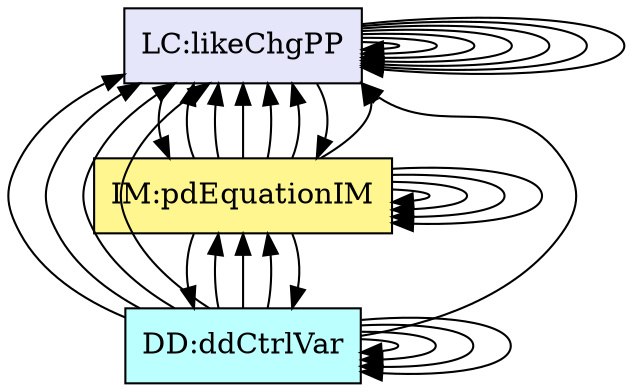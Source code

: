 digraph allvsall {
	instance:pwrPlantTxFnx -> instance:pwrPlant;
	instance:massSpring -> instance:pwrPlant;
	instance:dampingCoeffSpring -> instance:pwrPlant;
	instance:stiffnessCoeffSpring -> instance:pwrPlant;
	dataDefn:dqdProcessErrorFD -> instance:setPointConstant;
	dataDefn:dqdProcessErrorFD -> instance:initialValue;
	dataDefn:dqdProcessErrorFD -> theory:laplaceRC;
	dataDefn:dqdPropControlFD -> dataDefn:dqdProcessErrorFD;
	dataDefn:dqdPropControlFD -> theory:laplaceRC;
	dataDefn:dqdDerivativeControlFD -> instance:unfilteredDerivative;
	dataDefn:dqdDerivativeControlFD -> dataDefn:dqdProcessErrorFD;
	dataDefn:dqdDerivativeControlFD -> theory:laplaceRC;
	dataDefn:dqdCtrlVarFD -> instance:decoupled;
	dataDefn:dqdCtrlVarFD -> instance:parallelEq;
	dataDefn:dqdCtrlVarFD -> dataDefn:dqdPropControlFD;
	dataDefn:dqdCtrlVarFD -> dataDefn:dqdDerivativeControlFD;
	theory:tmSOSystemRC -> instance:pwrPlantTxFnx;
	theory:gdPowerPlantRC -> instance:externalDisturb;
	theory:gdPowerPlantRC -> instance:massSpring;
	theory:gdPowerPlantRC -> instance:dampingCoeffSpring;
	theory:gdPowerPlantRC -> instance:stiffnessCoeffSpring;
	theory:gdPowerPlantRC -> theory:laplaceRC;
	theory:gdPowerPlantRC -> theory:tmSOSystemRC;
	theory:imPDRC -> instance:setPointConstant;
	theory:imPDRC -> dataDefn:dqdProcessErrorFD;
	theory:imPDRC -> dataDefn:dqdCtrlVarFD;
	theory:imPDRC -> theory:invLaplaceRC;
	theory:imPDRC -> theory:gdPowerPlantRC;
	instance:calculateValues -> theory:imPDRC;
	instance:outputValues -> theory:imPDRC;
	instance:likeChgPP -> instance:massSpring;
	instance:likeChgPP -> instance:dampingCoeffSpring;
	instance:likeChgPP -> instance:stiffnessCoeffSpring;


	instance:pwrPlant	[shape=box, color=black, style=filled, fillcolor=mistyrose, label="A:pwrPlant"];
	instance:decoupled	[shape=box, color=black, style=filled, fillcolor=mistyrose, label="A:decoupled"];
	instance:setPointConstant	[shape=box, color=black, style=filled, fillcolor=mistyrose, label="A:setPointConstant"];
	instance:externalDisturb	[shape=box, color=black, style=filled, fillcolor=mistyrose, label="A:externalDisturb"];
	instance:initialValue	[shape=box, color=black, style=filled, fillcolor=mistyrose, label="A:initialValue"];
	instance:parallelEq	[shape=box, color=black, style=filled, fillcolor=mistyrose, label="A:parallelEq"];
	instance:unfilteredDerivative	[shape=box, color=black, style=filled, fillcolor=mistyrose, label="A:unfilteredDerivative"];
	instance:pwrPlantTxFnx	[shape=box, color=black, style=filled, fillcolor=mistyrose, label="A:pwrPlantTxFnx"];
	instance:massSpring	[shape=box, color=black, style=filled, fillcolor=mistyrose, label="A:massSpring"];
	instance:dampingCoeffSpring	[shape=box, color=black, style=filled, fillcolor=mistyrose, label="A:dampingCoeffSpring"];
	instance:stiffnessCoeffSpring	[shape=box, color=black, style=filled, fillcolor=mistyrose, label="A:stiffnessCoeffSpring"];

	subgraph A {
	rank="same"
	{instance:pwrPlant, instance:decoupled, instance:setPointConstant, instance:externalDisturb, instance:initialValue, instance:parallelEq, instance:unfilteredDerivative, instance:pwrPlantTxFnx, instance:massSpring, instance:dampingCoeffSpring, instance:stiffnessCoeffSpring}
	}

	dataDefn:dqdProcessErrorFD	[shape=box, color=black, style=filled, fillcolor=paleturquoise1, label="DD:ddProcessError"];
	dataDefn:dqdPropControlFD	[shape=box, color=black, style=filled, fillcolor=paleturquoise1, label="DD:ddPropCtrl"];
	dataDefn:dqdDerivativeControlFD	[shape=box, color=black, style=filled, fillcolor=paleturquoise1, label="DD:ddDerivCtrl"];
	dataDefn:dqdCtrlVarFD	[shape=box, color=black, style=filled, fillcolor=paleturquoise1, label="DD:ddCtrlVar"];

	subgraph DD {
	rank="same"
	{dataDefn:dqdProcessErrorFD, dataDefn:dqdPropControlFD, dataDefn:dqdDerivativeControlFD, dataDefn:dqdCtrlVarFD}
	}

	theory:laplaceRC	[shape=box, color=black, style=filled, fillcolor=pink, label="TM:laplaceTransform"];
	theory:invLaplaceRC	[shape=box, color=black, style=filled, fillcolor=pink, label="TM:invLaplaceTransform"];
	theory:tmSOSystemRC	[shape=box, color=black, style=filled, fillcolor=pink, label="TM:tmSOSystem"];

	subgraph TM {
	rank="same"
	{theory:laplaceRC, theory:invLaplaceRC, theory:tmSOSystemRC}
	}

	theory:gdPowerPlantRC	[shape=box, color=black, style=filled, fillcolor=palegreen, label="GD:gdPowerPlant"];

	subgraph GD {
	rank="same"
	{theory:gdPowerPlantRC}
	}

	theory:imPDRC	[shape=box, color=black, style=filled, fillcolor=khaki1, label="IM:pdEquationIM"];

	subgraph IM {
	rank="same"
	{theory:imPDRC}
	}

	instance:portable	[shape=box, color=black, style=filled, fillcolor=ivory, label="NFR:portable"];
	instance:security	[shape=box, color=black, style=filled, fillcolor=ivory, label="NFR:security"];
	instance:maintainability	[shape=box, color=black, style=filled, fillcolor=ivory, label="NFR:maintainability"];
	instance:verifiability	[shape=box, color=black, style=filled, fillcolor=ivory, label="NFR:verifiability"];
	instance:inputValues	[shape=box, color=black, style=filled, fillcolor=ivory, label="FR:inputValues"];
	instance:verifyInputs	[shape=box, color=black, style=filled, fillcolor=ivory, label="FR:verifyInputs"];
	instance:calculateValues	[shape=box, color=black, style=filled, fillcolor=ivory, label="FR:calculateValues"];
	instance:outputValues	[shape=box, color=black, style=filled, fillcolor=ivory, label="FR:outputValues"];

	subgraph NFR {
	rank="same"
	{instance:portable, instance:security, instance:maintainability, instance:verifiability, instance:inputValues, instance:verifyInputs, instance:calculateValues, instance:outputValues}
	}

	instance:calculateProcessVariable	[shape=box, color=black, style=filled, fillcolor=darkgoldenrod1, label="GS:calculateProcessVariable"];

	subgraph GS {
	rank="same"
	{instance:calculateProcessVariable}
	}

	instance:likeChgPP	[shape=box, color=black, style=filled, fillcolor=lavender, label="LC:likeChgPP"];

	subgraph LC {
	rank="same"
	{instance:likeChgPP}
	}

}

